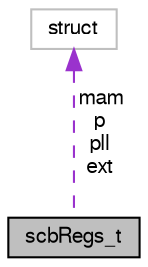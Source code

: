 digraph "scbRegs_t"
{
  edge [fontname="FreeSans",fontsize="10",labelfontname="FreeSans",labelfontsize="10"];
  node [fontname="FreeSans",fontsize="10",shape=record];
  Node1 [label="scbRegs_t",height=0.2,width=0.4,color="black", fillcolor="grey75", style="filled", fontcolor="black"];
  Node2 -> Node1 [dir="back",color="darkorchid3",fontsize="10",style="dashed",label=" mam\np\npll\next" ,fontname="FreeSans"];
  Node2 [label="struct",height=0.2,width=0.4,color="grey75", fillcolor="white", style="filled"];
}
